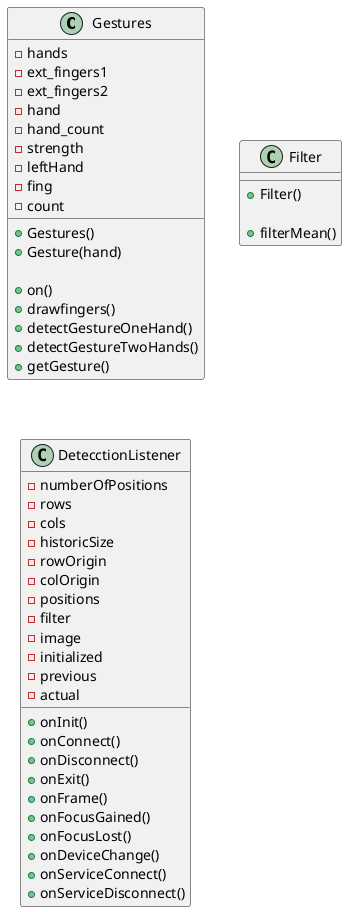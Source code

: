 @startuml

class Gestures {
  +Gestures()
  +Gesture(hand)

  +on()
  +drawfingers()
  +detectGestureOneHand()
  +detectGestureTwoHands()
  +getGesture()

  -hands
  -ext_fingers1
  -ext_fingers2
  -hand
  -hand_count
  -strength
  -leftHand
  -fing
  -count
}

class Filter {
  +Filter()

  +filterMean()
}

class DetecctionListener {
  +onInit()
  +onConnect()
  +onDisconnect()
  +onExit()
	+onFrame()
	+onFocusGained()
	+onFocusLost()
	+onDeviceChange()
	+onServiceConnect()
	+onServiceDisconnect()

  -numberOfPositions
  -rows
  -cols
  -historicSize
  -rowOrigin
  -colOrigin
  -positions
  -filter
  -image
  -initialized
  -previous
  -actual
}

@enduml
